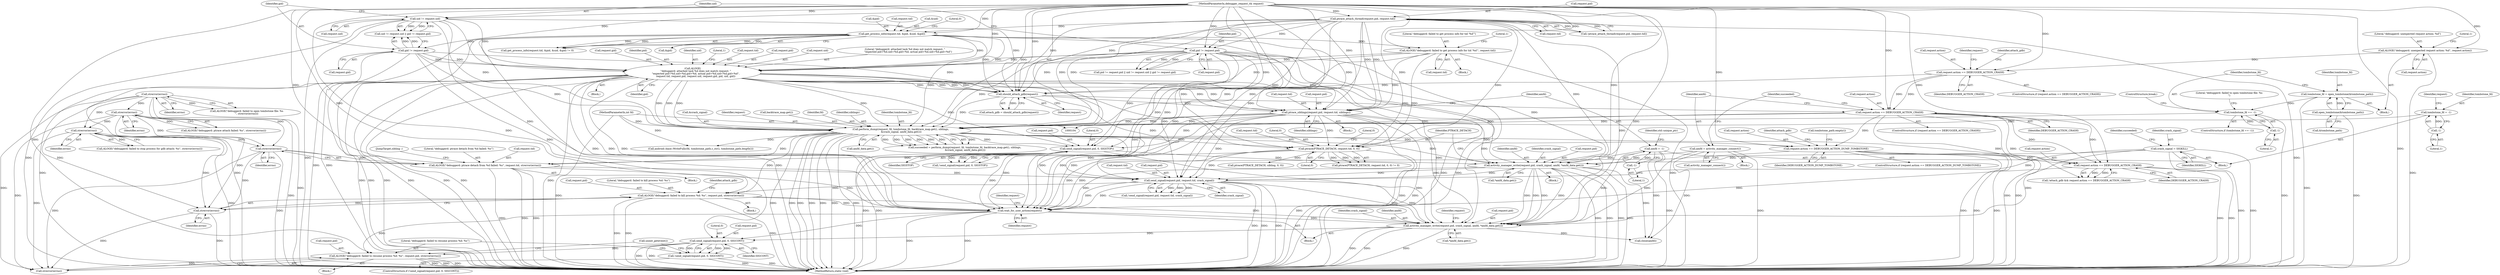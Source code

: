 digraph "0_Android_d7603583f90c2bc6074a4ee2886bd28082d7c65b_1@API" {
"1000430" [label="(Call,send_signal(request.pid, 0, SIGCONT))"];
"1000420" [label="(Call,activity_manager_write(request.pid, crash_signal, amfd, *amfd_data.get()))"];
"1000198" [label="(Call,pid != request.pid)"];
"1000151" [label="(Call,ptrace_attach_thread(request.pid, request.tid))"];
"1000106" [label="(MethodParameterIn,debugger_request_t& request)"];
"1000257" [label="(Call,ptrace_siblings(request.pid, request.tid, siblings))"];
"1000237" [label="(Call,should_attach_gdb(request))"];
"1000177" [label="(Call,get_process_info(request.tid, &pid, &uid, &gid))"];
"1000215" [label="(Call,ALOGE(\n        \"debuggerd: attached task %d does not match request: \"\n        \"expected pid=%d,uid=%d,gid=%d, actual pid=%d,uid=%d,gid=%d\",\n        request.tid, request.pid, request.uid, request.gid, pid, uid, gid))"];
"1000189" [label="(Call,ALOGE(\"debuggerd: failed to get process info for tid '%d'\", request.tid))"];
"1000204" [label="(Call,uid != request.uid)"];
"1000209" [label="(Call,gid != request.gid)"];
"1000166" [label="(Call,request.action == DEBUGGER_ACTION_CRASH)"];
"1000142" [label="(Call,ALOGE(\"debuggerd: unexpected request action: %d\", request.action))"];
"1000399" [label="(Call,send_signal(request.pid, request.tid, crash_signal))"];
"1000304" [label="(Call,perform_dump(request, fd, tombstone_fd, backtrace_map.get(), siblings,\n &crash_signal, amfd_data.get()))"];
"1000277" [label="(Call,request.action == DEBUGGER_ACTION_CRASH)"];
"1000105" [label="(MethodParameterIn,int fd)"];
"1000127" [label="(Call,tombstone_fd == -1)"];
"1000121" [label="(Call,tombstone_fd = open_tombstone(&tombstone_path))"];
"1000123" [label="(Call,open_tombstone(&tombstone_path))"];
"1000129" [label="(Call,-1)"];
"1000110" [label="(Call,tombstone_fd = -1)"];
"1000112" [label="(Call,-1)"];
"1000336" [label="(Call,send_signal(request.pid, 0, SIGSTOP))"];
"1000354" [label="(Call,activity_manager_write(request.pid, crash_signal, amfd, *amfd_data.get()))"];
"1000299" [label="(Call,crash_signal = SIGKILL)"];
"1000283" [label="(Call,amfd = activity_manager_connect())"];
"1000267" [label="(Call,amfd = -1)"];
"1000269" [label="(Call,-1)"];
"1000373" [label="(Call,ALOGE(\"debuggerd: ptrace detach from %d failed: %s\", request.tid, strerror(errno)))"];
"1000364" [label="(Call,ptrace(PTRACE_DETACH, request.tid, 0, 0))"];
"1000378" [label="(Call,strerror(errno))"];
"1000134" [label="(Call,strerror(errno))"];
"1000345" [label="(Call,strerror(errno))"];
"1000161" [label="(Call,strerror(errno))"];
"1000408" [label="(Call,ALOGE(\"debuggerd: failed to kill process %d: %s\", request.pid, strerror(errno)))"];
"1000413" [label="(Call,strerror(errno))"];
"1000418" [label="(Call,wait_for_user_action(request))"];
"1000317" [label="(Call,request.action == DEBUGGER_ACTION_DUMP_TOMBSTONE)"];
"1000391" [label="(Call,request.action == DEBUGGER_ACTION_CRASH)"];
"1000429" [label="(Call,!send_signal(request.pid, 0, SIGCONT))"];
"1000437" [label="(Call,ALOGE(\"debuggerd: failed to resume process %d: %s\", request.pid, strerror(errno)))"];
"1000135" [label="(Identifier,errno)"];
"1000150" [label="(Call,!ptrace_attach_thread(request.pid, request.tid))"];
"1000116" [label="(Identifier,request)"];
"1000272" [label="(Identifier,std::unique_ptr)"];
"1000191" [label="(Call,request.tid)"];
"1000422" [label="(Identifier,request)"];
"1000371" [label="(Literal,0)"];
"1000161" [label="(Call,strerror(errno))"];
"1000378" [label="(Call,strerror(errno))"];
"1000392" [label="(Call,request.action)"];
"1000257" [label="(Call,ptrace_siblings(request.pid, request.tid, siblings))"];
"1000303" [label="(Identifier,succeeded)"];
"1000176" [label="(Call,get_process_info(request.tid, &pid, &uid, &gid) != 0)"];
"1000199" [label="(Identifier,pid)"];
"1000406" [label="(Identifier,crash_signal)"];
"1000360" [label="(Call,*amfd_data.get())"];
"1000179" [label="(Identifier,request)"];
"1000435" [label="(Identifier,SIGCONT)"];
"1000107" [label="(Block,)"];
"1000229" [label="(Identifier,pid)"];
"1000437" [label="(Call,ALOGE(\"debuggerd: failed to resume process %d: %s\", request.pid, strerror(errno)))"];
"1000165" [label="(ControlStructure,if (request.action == DEBUGGER_ACTION_CRASH))"];
"1000143" [label="(Literal,\"debuggerd: unexpected request action: %d\")"];
"1000281" [label="(Identifier,DEBUGGER_ACTION_CRASH)"];
"1000407" [label="(Block,)"];
"1000345" [label="(Call,strerror(errno))"];
"1000304" [label="(Call,perform_dump(request, fd, tombstone_fd, backtrace_map.get(), siblings,\n &crash_signal, amfd_data.get()))"];
"1000391" [label="(Call,request.action == DEBUGGER_ACTION_CRASH)"];
"1000134" [label="(Call,strerror(errno))"];
"1000439" [label="(Call,request.pid)"];
"1000398" [label="(Call,!send_signal(request.pid, request.tid, crash_signal))"];
"1000230" [label="(Identifier,uid)"];
"1000312" [label="(Call,amfd_data.get())"];
"1000282" [label="(Block,)"];
"1000410" [label="(Call,request.pid)"];
"1000419" [label="(Identifier,request)"];
"1000426" [label="(Call,*amfd_data.get())"];
"1000270" [label="(Literal,1)"];
"1000278" [label="(Call,request.action)"];
"1000366" [label="(Call,request.tid)"];
"1000369" [label="(Literal,0)"];
"1000327" [label="(Call,android::base::WriteFully(fd, tombstone_path.c_str(), tombstone_path.length()))"];
"1000183" [label="(Call,&uid)"];
"1000438" [label="(Literal,\"debuggerd: failed to resume process %d: %s\")"];
"1000436" [label="(Block,)"];
"1000380" [label="(JumpTarget,sibling :)"];
"1000434" [label="(Literal,0)"];
"1000118" [label="(Block,)"];
"1000306" [label="(Identifier,fd)"];
"1000123" [label="(Call,open_tombstone(&tombstone_path))"];
"1000185" [label="(Call,&gid)"];
"1000166" [label="(Call,request.action == DEBUGGER_ACTION_CRASH)"];
"1000300" [label="(Identifier,crash_signal)"];
"1000374" [label="(Literal,\"debuggerd: ptrace detach from %d failed: %s\")"];
"1000382" [label="(Call,ptrace(PTRACE_DETACH, sibling, 0, 0))"];
"1000430" [label="(Call,send_signal(request.pid, 0, SIGCONT))"];
"1000340" [label="(Literal,0)"];
"1000373" [label="(Call,ALOGE(\"debuggerd: ptrace detach from %d failed: %s\", request.tid, strerror(errno)))"];
"1000288" [label="(Identifier,succeeded)"];
"1000261" [label="(Call,request.tid)"];
"1000142" [label="(Call,ALOGE(\"debuggerd: unexpected request action: %d\", request.action))"];
"1000127" [label="(Call,tombstone_fd == -1)"];
"1000132" [label="(Call,ALOGE(\"debuggerd: failed to open tombstone file: %s\n\", strerror(errno)))"];
"1000177" [label="(Call,get_process_info(request.tid, &pid, &uid, &gid))"];
"1000277" [label="(Call,request.action == DEBUGGER_ACTION_CRASH)"];
"1000203" [label="(Call,uid != request.uid || gid != request.gid)"];
"1000211" [label="(Call,request.gid)"];
"1000148" [label="(Literal,1)"];
"1000170" [label="(Identifier,DEBUGGER_ACTION_CRASH)"];
"1000236" [label="(Identifier,attach_gdb)"];
"1000418" [label="(Call,wait_for_user_action(request))"];
"1000309" [label="(Identifier,siblings)"];
"1000283" [label="(Call,amfd = activity_manager_connect())"];
"1000299" [label="(Call,crash_signal = SIGKILL)"];
"1000364" [label="(Call,ptrace(PTRACE_DETACH, request.tid, 0, 0))"];
"1000205" [label="(Identifier,uid)"];
"1000167" [label="(Call,request.action)"];
"1000318" [label="(Call,request.action)"];
"1000417" [label="(Block,)"];
"1000363" [label="(Call,ptrace(PTRACE_DETACH, request.tid, 0, 0) != 0)"];
"1000432" [label="(Identifier,request)"];
"1000307" [label="(Identifier,tombstone_fd)"];
"1000190" [label="(Literal,\"debuggerd: failed to get process info for tid '%d'\")"];
"1000359" [label="(Identifier,amfd)"];
"1000346" [label="(Identifier,errno)"];
"1000233" [label="(Literal,1)"];
"1000399" [label="(Call,send_signal(request.pid, request.tid, crash_signal))"];
"1000284" [label="(Identifier,amfd)"];
"1000343" [label="(Call,ALOGE(\"debuggerd: failed to stop process for gdb attach: %s\", strerror(errno)))"];
"1000375" [label="(Call,request.tid)"];
"1000151" [label="(Call,ptrace_attach_thread(request.pid, request.tid))"];
"1000126" [label="(ControlStructure,if (tombstone_fd == -1))"];
"1000235" [label="(Call,attach_gdb = should_attach_gdb(request))"];
"1000332" [label="(Identifier,attach_gdb)"];
"1000237" [label="(Call,should_attach_gdb(request))"];
"1000267" [label="(Call,amfd = -1)"];
"1000421" [label="(Call,request.pid)"];
"1000231" [label="(Identifier,gid)"];
"1000268" [label="(Identifier,amfd)"];
"1000354" [label="(Call,activity_manager_write(request.pid, crash_signal, amfd, *amfd_data.get()))"];
"1000217" [label="(Call,request.tid)"];
"1000403" [label="(Call,request.tid)"];
"1000138" [label="(ControlStructure,break;)"];
"1000129" [label="(Call,-1)"];
"1000128" [label="(Identifier,tombstone_fd)"];
"1000370" [label="(Literal,0)"];
"1000302" [label="(Call,succeeded = perform_dump(request, fd, tombstone_fd, backtrace_map.get(), siblings,\n &crash_signal, amfd_data.get()))"];
"1000111" [label="(Identifier,tombstone_fd)"];
"1000187" [label="(Literal,0)"];
"1000215" [label="(Call,ALOGE(\n        \"debuggerd: attached task %d does not match request: \"\n        \"expected pid=%d,uid=%d,gid=%d, actual pid=%d,uid=%d,gid=%d\",\n        request.tid, request.pid, request.uid, request.gid, pid, uid, gid))"];
"1000424" [label="(Identifier,crash_signal)"];
"1000413" [label="(Call,strerror(errno))"];
"1000317" [label="(Call,request.action == DEBUGGER_ACTION_DUMP_TOMBSTONE)"];
"1000122" [label="(Identifier,tombstone_fd)"];
"1000130" [label="(Literal,1)"];
"1000395" [label="(Identifier,DEBUGGER_ACTION_CRASH)"];
"1000189" [label="(Call,ALOGE(\"debuggerd: failed to get process info for tid '%d'\", request.tid))"];
"1000209" [label="(Call,gid != request.gid)"];
"1000256" [label="(Block,)"];
"1000450" [label="(MethodReturn,static void)"];
"1000445" [label="(Call,close(amfd))"];
"1000188" [label="(Block,)"];
"1000200" [label="(Call,request.pid)"];
"1000181" [label="(Call,&pid)"];
"1000264" [label="(Identifier,siblings)"];
"1000358" [label="(Identifier,crash_signal)"];
"1000206" [label="(Call,request.uid)"];
"1000159" [label="(Call,ALOGE(\"debuggerd: ptrace attach failed: %s\", strerror(errno)))"];
"1000121" [label="(Call,tombstone_fd = open_tombstone(&tombstone_path))"];
"1000310" [label="(Call,&crash_signal)"];
"1000110" [label="(Call,tombstone_fd = -1)"];
"1000429" [label="(Call,!send_signal(request.pid, 0, SIGCONT))"];
"1000195" [label="(Literal,1)"];
"1000112" [label="(Call,-1)"];
"1000220" [label="(Call,request.pid)"];
"1000325" [label="(Call,tombstone_path.empty())"];
"1000431" [label="(Call,request.pid)"];
"1000223" [label="(Call,request.uid)"];
"1000409" [label="(Literal,\"debuggerd: failed to kill process %d: %s\")"];
"1000144" [label="(Call,request.action)"];
"1000388" [label="(Call,!attach_gdb && request.action == DEBUGGER_ACTION_CRASH)"];
"1000124" [label="(Call,&tombstone_path)"];
"1000198" [label="(Call,pid != request.pid)"];
"1000197" [label="(Call,pid != request.pid || uid != request.uid || gid != request.gid)"];
"1000269" [label="(Call,-1)"];
"1000365" [label="(Identifier,PTRACE_DETACH)"];
"1000162" [label="(Identifier,errno)"];
"1000155" [label="(Call,request.tid)"];
"1000425" [label="(Identifier,amfd)"];
"1000416" [label="(Identifier,attach_gdb)"];
"1000204" [label="(Call,uid != request.uid)"];
"1000214" [label="(Block,)"];
"1000216" [label="(Literal,\"debuggerd: attached task %d does not match request: \"\n        \"expected pid=%d,uid=%d,gid=%d, actual pid=%d,uid=%d,gid=%d\")"];
"1000444" [label="(Call,uninit_getevent())"];
"1000210" [label="(Identifier,gid)"];
"1000258" [label="(Call,request.pid)"];
"1000133" [label="(Literal,\"debuggerd: failed to open tombstone file: %s\n\")"];
"1000305" [label="(Identifier,request)"];
"1000372" [label="(Block,)"];
"1000178" [label="(Call,request.tid)"];
"1000113" [label="(Literal,1)"];
"1000341" [label="(Identifier,SIGSTOP)"];
"1000301" [label="(Identifier,SIGKILL)"];
"1000428" [label="(ControlStructure,if (!send_signal(request.pid, 0, SIGCONT)))"];
"1000238" [label="(Identifier,request)"];
"1000408" [label="(Call,ALOGE(\"debuggerd: failed to kill process %d: %s\", request.pid, strerror(errno)))"];
"1000400" [label="(Call,request.pid)"];
"1000308" [label="(Call,backtrace_map.get())"];
"1000335" [label="(Call,!send_signal(request.pid, 0, SIGSTOP))"];
"1000337" [label="(Call,request.pid)"];
"1000355" [label="(Call,request.pid)"];
"1000379" [label="(Identifier,errno)"];
"1000105" [label="(MethodParameterIn,int fd)"];
"1000285" [label="(Call,activity_manager_connect())"];
"1000442" [label="(Call,strerror(errno))"];
"1000152" [label="(Call,request.pid)"];
"1000414" [label="(Identifier,errno)"];
"1000316" [label="(ControlStructure,if (request.action == DEBUGGER_ACTION_DUMP_TOMBSTONE))"];
"1000321" [label="(Identifier,DEBUGGER_ACTION_DUMP_TOMBSTONE)"];
"1000336" [label="(Call,send_signal(request.pid, 0, SIGSTOP))"];
"1000353" [label="(Block,)"];
"1000106" [label="(MethodParameterIn,debugger_request_t& request)"];
"1000276" [label="(ControlStructure,if (request.action == DEBUGGER_ACTION_CRASH))"];
"1000226" [label="(Call,request.gid)"];
"1000420" [label="(Call,activity_manager_write(request.pid, crash_signal, amfd, *amfd_data.get()))"];
"1000430" -> "1000429"  [label="AST: "];
"1000430" -> "1000435"  [label="CFG: "];
"1000431" -> "1000430"  [label="AST: "];
"1000434" -> "1000430"  [label="AST: "];
"1000435" -> "1000430"  [label="AST: "];
"1000429" -> "1000430"  [label="CFG: "];
"1000430" -> "1000450"  [label="DDG: "];
"1000430" -> "1000450"  [label="DDG: "];
"1000430" -> "1000429"  [label="DDG: "];
"1000430" -> "1000429"  [label="DDG: "];
"1000430" -> "1000429"  [label="DDG: "];
"1000420" -> "1000430"  [label="DDG: "];
"1000418" -> "1000430"  [label="DDG: "];
"1000106" -> "1000430"  [label="DDG: "];
"1000430" -> "1000437"  [label="DDG: "];
"1000420" -> "1000417"  [label="AST: "];
"1000420" -> "1000426"  [label="CFG: "];
"1000421" -> "1000420"  [label="AST: "];
"1000424" -> "1000420"  [label="AST: "];
"1000425" -> "1000420"  [label="AST: "];
"1000426" -> "1000420"  [label="AST: "];
"1000432" -> "1000420"  [label="CFG: "];
"1000420" -> "1000450"  [label="DDG: "];
"1000420" -> "1000450"  [label="DDG: "];
"1000420" -> "1000450"  [label="DDG: "];
"1000198" -> "1000420"  [label="DDG: "];
"1000151" -> "1000420"  [label="DDG: "];
"1000257" -> "1000420"  [label="DDG: "];
"1000399" -> "1000420"  [label="DDG: "];
"1000399" -> "1000420"  [label="DDG: "];
"1000408" -> "1000420"  [label="DDG: "];
"1000215" -> "1000420"  [label="DDG: "];
"1000418" -> "1000420"  [label="DDG: "];
"1000336" -> "1000420"  [label="DDG: "];
"1000354" -> "1000420"  [label="DDG: "];
"1000354" -> "1000420"  [label="DDG: "];
"1000354" -> "1000420"  [label="DDG: "];
"1000354" -> "1000420"  [label="DDG: "];
"1000106" -> "1000420"  [label="DDG: "];
"1000299" -> "1000420"  [label="DDG: "];
"1000283" -> "1000420"  [label="DDG: "];
"1000267" -> "1000420"  [label="DDG: "];
"1000420" -> "1000445"  [label="DDG: "];
"1000198" -> "1000197"  [label="AST: "];
"1000198" -> "1000200"  [label="CFG: "];
"1000199" -> "1000198"  [label="AST: "];
"1000200" -> "1000198"  [label="AST: "];
"1000205" -> "1000198"  [label="CFG: "];
"1000197" -> "1000198"  [label="CFG: "];
"1000198" -> "1000450"  [label="DDG: "];
"1000198" -> "1000450"  [label="DDG: "];
"1000198" -> "1000197"  [label="DDG: "];
"1000198" -> "1000197"  [label="DDG: "];
"1000151" -> "1000198"  [label="DDG: "];
"1000106" -> "1000198"  [label="DDG: "];
"1000198" -> "1000215"  [label="DDG: "];
"1000198" -> "1000215"  [label="DDG: "];
"1000198" -> "1000237"  [label="DDG: "];
"1000198" -> "1000257"  [label="DDG: "];
"1000198" -> "1000304"  [label="DDG: "];
"1000198" -> "1000336"  [label="DDG: "];
"1000198" -> "1000354"  [label="DDG: "];
"1000198" -> "1000399"  [label="DDG: "];
"1000198" -> "1000418"  [label="DDG: "];
"1000151" -> "1000150"  [label="AST: "];
"1000151" -> "1000155"  [label="CFG: "];
"1000152" -> "1000151"  [label="AST: "];
"1000155" -> "1000151"  [label="AST: "];
"1000150" -> "1000151"  [label="CFG: "];
"1000151" -> "1000450"  [label="DDG: "];
"1000151" -> "1000150"  [label="DDG: "];
"1000151" -> "1000150"  [label="DDG: "];
"1000106" -> "1000151"  [label="DDG: "];
"1000151" -> "1000177"  [label="DDG: "];
"1000151" -> "1000237"  [label="DDG: "];
"1000151" -> "1000237"  [label="DDG: "];
"1000151" -> "1000257"  [label="DDG: "];
"1000151" -> "1000257"  [label="DDG: "];
"1000151" -> "1000304"  [label="DDG: "];
"1000151" -> "1000304"  [label="DDG: "];
"1000151" -> "1000336"  [label="DDG: "];
"1000151" -> "1000354"  [label="DDG: "];
"1000151" -> "1000364"  [label="DDG: "];
"1000151" -> "1000399"  [label="DDG: "];
"1000151" -> "1000418"  [label="DDG: "];
"1000106" -> "1000104"  [label="AST: "];
"1000106" -> "1000450"  [label="DDG: "];
"1000106" -> "1000142"  [label="DDG: "];
"1000106" -> "1000166"  [label="DDG: "];
"1000106" -> "1000177"  [label="DDG: "];
"1000106" -> "1000189"  [label="DDG: "];
"1000106" -> "1000204"  [label="DDG: "];
"1000106" -> "1000209"  [label="DDG: "];
"1000106" -> "1000215"  [label="DDG: "];
"1000106" -> "1000237"  [label="DDG: "];
"1000106" -> "1000257"  [label="DDG: "];
"1000106" -> "1000277"  [label="DDG: "];
"1000106" -> "1000304"  [label="DDG: "];
"1000106" -> "1000317"  [label="DDG: "];
"1000106" -> "1000336"  [label="DDG: "];
"1000106" -> "1000354"  [label="DDG: "];
"1000106" -> "1000364"  [label="DDG: "];
"1000106" -> "1000373"  [label="DDG: "];
"1000106" -> "1000391"  [label="DDG: "];
"1000106" -> "1000399"  [label="DDG: "];
"1000106" -> "1000408"  [label="DDG: "];
"1000106" -> "1000418"  [label="DDG: "];
"1000106" -> "1000437"  [label="DDG: "];
"1000257" -> "1000256"  [label="AST: "];
"1000257" -> "1000264"  [label="CFG: "];
"1000258" -> "1000257"  [label="AST: "];
"1000261" -> "1000257"  [label="AST: "];
"1000264" -> "1000257"  [label="AST: "];
"1000268" -> "1000257"  [label="CFG: "];
"1000257" -> "1000450"  [label="DDG: "];
"1000257" -> "1000450"  [label="DDG: "];
"1000237" -> "1000257"  [label="DDG: "];
"1000215" -> "1000257"  [label="DDG: "];
"1000215" -> "1000257"  [label="DDG: "];
"1000177" -> "1000257"  [label="DDG: "];
"1000189" -> "1000257"  [label="DDG: "];
"1000257" -> "1000304"  [label="DDG: "];
"1000257" -> "1000304"  [label="DDG: "];
"1000257" -> "1000304"  [label="DDG: "];
"1000257" -> "1000336"  [label="DDG: "];
"1000257" -> "1000354"  [label="DDG: "];
"1000257" -> "1000364"  [label="DDG: "];
"1000257" -> "1000399"  [label="DDG: "];
"1000257" -> "1000418"  [label="DDG: "];
"1000237" -> "1000235"  [label="AST: "];
"1000237" -> "1000238"  [label="CFG: "];
"1000238" -> "1000237"  [label="AST: "];
"1000235" -> "1000237"  [label="CFG: "];
"1000237" -> "1000235"  [label="DDG: "];
"1000177" -> "1000237"  [label="DDG: "];
"1000215" -> "1000237"  [label="DDG: "];
"1000215" -> "1000237"  [label="DDG: "];
"1000215" -> "1000237"  [label="DDG: "];
"1000215" -> "1000237"  [label="DDG: "];
"1000204" -> "1000237"  [label="DDG: "];
"1000189" -> "1000237"  [label="DDG: "];
"1000209" -> "1000237"  [label="DDG: "];
"1000166" -> "1000237"  [label="DDG: "];
"1000237" -> "1000277"  [label="DDG: "];
"1000237" -> "1000304"  [label="DDG: "];
"1000177" -> "1000176"  [label="AST: "];
"1000177" -> "1000185"  [label="CFG: "];
"1000178" -> "1000177"  [label="AST: "];
"1000181" -> "1000177"  [label="AST: "];
"1000183" -> "1000177"  [label="AST: "];
"1000185" -> "1000177"  [label="AST: "];
"1000187" -> "1000177"  [label="CFG: "];
"1000177" -> "1000450"  [label="DDG: "];
"1000177" -> "1000450"  [label="DDG: "];
"1000177" -> "1000450"  [label="DDG: "];
"1000177" -> "1000176"  [label="DDG: "];
"1000177" -> "1000176"  [label="DDG: "];
"1000177" -> "1000176"  [label="DDG: "];
"1000177" -> "1000176"  [label="DDG: "];
"1000177" -> "1000189"  [label="DDG: "];
"1000177" -> "1000215"  [label="DDG: "];
"1000177" -> "1000304"  [label="DDG: "];
"1000177" -> "1000364"  [label="DDG: "];
"1000215" -> "1000214"  [label="AST: "];
"1000215" -> "1000231"  [label="CFG: "];
"1000216" -> "1000215"  [label="AST: "];
"1000217" -> "1000215"  [label="AST: "];
"1000220" -> "1000215"  [label="AST: "];
"1000223" -> "1000215"  [label="AST: "];
"1000226" -> "1000215"  [label="AST: "];
"1000229" -> "1000215"  [label="AST: "];
"1000230" -> "1000215"  [label="AST: "];
"1000231" -> "1000215"  [label="AST: "];
"1000233" -> "1000215"  [label="CFG: "];
"1000215" -> "1000450"  [label="DDG: "];
"1000215" -> "1000450"  [label="DDG: "];
"1000215" -> "1000450"  [label="DDG: "];
"1000215" -> "1000450"  [label="DDG: "];
"1000215" -> "1000450"  [label="DDG: "];
"1000215" -> "1000450"  [label="DDG: "];
"1000215" -> "1000450"  [label="DDG: "];
"1000189" -> "1000215"  [label="DDG: "];
"1000204" -> "1000215"  [label="DDG: "];
"1000204" -> "1000215"  [label="DDG: "];
"1000209" -> "1000215"  [label="DDG: "];
"1000209" -> "1000215"  [label="DDG: "];
"1000215" -> "1000304"  [label="DDG: "];
"1000215" -> "1000304"  [label="DDG: "];
"1000215" -> "1000304"  [label="DDG: "];
"1000215" -> "1000304"  [label="DDG: "];
"1000215" -> "1000336"  [label="DDG: "];
"1000215" -> "1000354"  [label="DDG: "];
"1000215" -> "1000364"  [label="DDG: "];
"1000215" -> "1000399"  [label="DDG: "];
"1000215" -> "1000418"  [label="DDG: "];
"1000215" -> "1000418"  [label="DDG: "];
"1000215" -> "1000418"  [label="DDG: "];
"1000189" -> "1000188"  [label="AST: "];
"1000189" -> "1000191"  [label="CFG: "];
"1000190" -> "1000189"  [label="AST: "];
"1000191" -> "1000189"  [label="AST: "];
"1000195" -> "1000189"  [label="CFG: "];
"1000189" -> "1000450"  [label="DDG: "];
"1000189" -> "1000304"  [label="DDG: "];
"1000189" -> "1000364"  [label="DDG: "];
"1000204" -> "1000203"  [label="AST: "];
"1000204" -> "1000206"  [label="CFG: "];
"1000205" -> "1000204"  [label="AST: "];
"1000206" -> "1000204"  [label="AST: "];
"1000210" -> "1000204"  [label="CFG: "];
"1000203" -> "1000204"  [label="CFG: "];
"1000204" -> "1000450"  [label="DDG: "];
"1000204" -> "1000450"  [label="DDG: "];
"1000204" -> "1000203"  [label="DDG: "];
"1000204" -> "1000203"  [label="DDG: "];
"1000204" -> "1000304"  [label="DDG: "];
"1000204" -> "1000418"  [label="DDG: "];
"1000209" -> "1000203"  [label="AST: "];
"1000209" -> "1000211"  [label="CFG: "];
"1000210" -> "1000209"  [label="AST: "];
"1000211" -> "1000209"  [label="AST: "];
"1000203" -> "1000209"  [label="CFG: "];
"1000209" -> "1000450"  [label="DDG: "];
"1000209" -> "1000450"  [label="DDG: "];
"1000209" -> "1000203"  [label="DDG: "];
"1000209" -> "1000203"  [label="DDG: "];
"1000209" -> "1000304"  [label="DDG: "];
"1000209" -> "1000418"  [label="DDG: "];
"1000166" -> "1000165"  [label="AST: "];
"1000166" -> "1000170"  [label="CFG: "];
"1000167" -> "1000166"  [label="AST: "];
"1000170" -> "1000166"  [label="AST: "];
"1000179" -> "1000166"  [label="CFG: "];
"1000236" -> "1000166"  [label="CFG: "];
"1000142" -> "1000166"  [label="DDG: "];
"1000166" -> "1000277"  [label="DDG: "];
"1000166" -> "1000277"  [label="DDG: "];
"1000142" -> "1000118"  [label="AST: "];
"1000142" -> "1000144"  [label="CFG: "];
"1000143" -> "1000142"  [label="AST: "];
"1000144" -> "1000142"  [label="AST: "];
"1000148" -> "1000142"  [label="CFG: "];
"1000142" -> "1000450"  [label="DDG: "];
"1000399" -> "1000398"  [label="AST: "];
"1000399" -> "1000406"  [label="CFG: "];
"1000400" -> "1000399"  [label="AST: "];
"1000403" -> "1000399"  [label="AST: "];
"1000406" -> "1000399"  [label="AST: "];
"1000398" -> "1000399"  [label="CFG: "];
"1000399" -> "1000450"  [label="DDG: "];
"1000399" -> "1000450"  [label="DDG: "];
"1000399" -> "1000450"  [label="DDG: "];
"1000399" -> "1000398"  [label="DDG: "];
"1000399" -> "1000398"  [label="DDG: "];
"1000399" -> "1000398"  [label="DDG: "];
"1000304" -> "1000399"  [label="DDG: "];
"1000336" -> "1000399"  [label="DDG: "];
"1000354" -> "1000399"  [label="DDG: "];
"1000354" -> "1000399"  [label="DDG: "];
"1000373" -> "1000399"  [label="DDG: "];
"1000364" -> "1000399"  [label="DDG: "];
"1000299" -> "1000399"  [label="DDG: "];
"1000399" -> "1000408"  [label="DDG: "];
"1000399" -> "1000418"  [label="DDG: "];
"1000399" -> "1000418"  [label="DDG: "];
"1000304" -> "1000302"  [label="AST: "];
"1000304" -> "1000312"  [label="CFG: "];
"1000305" -> "1000304"  [label="AST: "];
"1000306" -> "1000304"  [label="AST: "];
"1000307" -> "1000304"  [label="AST: "];
"1000308" -> "1000304"  [label="AST: "];
"1000309" -> "1000304"  [label="AST: "];
"1000310" -> "1000304"  [label="AST: "];
"1000312" -> "1000304"  [label="AST: "];
"1000302" -> "1000304"  [label="CFG: "];
"1000304" -> "1000450"  [label="DDG: "];
"1000304" -> "1000450"  [label="DDG: "];
"1000304" -> "1000450"  [label="DDG: "];
"1000304" -> "1000450"  [label="DDG: "];
"1000304" -> "1000450"  [label="DDG: "];
"1000304" -> "1000450"  [label="DDG: "];
"1000304" -> "1000450"  [label="DDG: "];
"1000304" -> "1000302"  [label="DDG: "];
"1000304" -> "1000302"  [label="DDG: "];
"1000304" -> "1000302"  [label="DDG: "];
"1000304" -> "1000302"  [label="DDG: "];
"1000304" -> "1000302"  [label="DDG: "];
"1000304" -> "1000302"  [label="DDG: "];
"1000304" -> "1000302"  [label="DDG: "];
"1000277" -> "1000304"  [label="DDG: "];
"1000105" -> "1000304"  [label="DDG: "];
"1000127" -> "1000304"  [label="DDG: "];
"1000110" -> "1000304"  [label="DDG: "];
"1000304" -> "1000317"  [label="DDG: "];
"1000304" -> "1000327"  [label="DDG: "];
"1000304" -> "1000336"  [label="DDG: "];
"1000304" -> "1000354"  [label="DDG: "];
"1000304" -> "1000364"  [label="DDG: "];
"1000304" -> "1000373"  [label="DDG: "];
"1000304" -> "1000391"  [label="DDG: "];
"1000304" -> "1000408"  [label="DDG: "];
"1000304" -> "1000418"  [label="DDG: "];
"1000277" -> "1000276"  [label="AST: "];
"1000277" -> "1000281"  [label="CFG: "];
"1000278" -> "1000277"  [label="AST: "];
"1000281" -> "1000277"  [label="AST: "];
"1000284" -> "1000277"  [label="CFG: "];
"1000288" -> "1000277"  [label="CFG: "];
"1000277" -> "1000450"  [label="DDG: "];
"1000277" -> "1000450"  [label="DDG: "];
"1000277" -> "1000317"  [label="DDG: "];
"1000277" -> "1000388"  [label="DDG: "];
"1000277" -> "1000391"  [label="DDG: "];
"1000277" -> "1000391"  [label="DDG: "];
"1000277" -> "1000418"  [label="DDG: "];
"1000105" -> "1000104"  [label="AST: "];
"1000105" -> "1000450"  [label="DDG: "];
"1000105" -> "1000327"  [label="DDG: "];
"1000127" -> "1000126"  [label="AST: "];
"1000127" -> "1000129"  [label="CFG: "];
"1000128" -> "1000127"  [label="AST: "];
"1000129" -> "1000127"  [label="AST: "];
"1000133" -> "1000127"  [label="CFG: "];
"1000138" -> "1000127"  [label="CFG: "];
"1000127" -> "1000450"  [label="DDG: "];
"1000121" -> "1000127"  [label="DDG: "];
"1000129" -> "1000127"  [label="DDG: "];
"1000121" -> "1000118"  [label="AST: "];
"1000121" -> "1000123"  [label="CFG: "];
"1000122" -> "1000121"  [label="AST: "];
"1000123" -> "1000121"  [label="AST: "];
"1000128" -> "1000121"  [label="CFG: "];
"1000121" -> "1000450"  [label="DDG: "];
"1000123" -> "1000121"  [label="DDG: "];
"1000123" -> "1000124"  [label="CFG: "];
"1000124" -> "1000123"  [label="AST: "];
"1000123" -> "1000450"  [label="DDG: "];
"1000129" -> "1000130"  [label="CFG: "];
"1000130" -> "1000129"  [label="AST: "];
"1000110" -> "1000107"  [label="AST: "];
"1000110" -> "1000112"  [label="CFG: "];
"1000111" -> "1000110"  [label="AST: "];
"1000112" -> "1000110"  [label="AST: "];
"1000116" -> "1000110"  [label="CFG: "];
"1000112" -> "1000110"  [label="DDG: "];
"1000112" -> "1000113"  [label="CFG: "];
"1000113" -> "1000112"  [label="AST: "];
"1000336" -> "1000335"  [label="AST: "];
"1000336" -> "1000341"  [label="CFG: "];
"1000337" -> "1000336"  [label="AST: "];
"1000340" -> "1000336"  [label="AST: "];
"1000341" -> "1000336"  [label="AST: "];
"1000335" -> "1000336"  [label="CFG: "];
"1000336" -> "1000450"  [label="DDG: "];
"1000336" -> "1000450"  [label="DDG: "];
"1000336" -> "1000335"  [label="DDG: "];
"1000336" -> "1000335"  [label="DDG: "];
"1000336" -> "1000335"  [label="DDG: "];
"1000336" -> "1000354"  [label="DDG: "];
"1000336" -> "1000418"  [label="DDG: "];
"1000354" -> "1000353"  [label="AST: "];
"1000354" -> "1000360"  [label="CFG: "];
"1000355" -> "1000354"  [label="AST: "];
"1000358" -> "1000354"  [label="AST: "];
"1000359" -> "1000354"  [label="AST: "];
"1000360" -> "1000354"  [label="AST: "];
"1000365" -> "1000354"  [label="CFG: "];
"1000354" -> "1000450"  [label="DDG: "];
"1000354" -> "1000450"  [label="DDG: "];
"1000354" -> "1000450"  [label="DDG: "];
"1000354" -> "1000450"  [label="DDG: "];
"1000299" -> "1000354"  [label="DDG: "];
"1000283" -> "1000354"  [label="DDG: "];
"1000267" -> "1000354"  [label="DDG: "];
"1000354" -> "1000418"  [label="DDG: "];
"1000354" -> "1000445"  [label="DDG: "];
"1000299" -> "1000107"  [label="AST: "];
"1000299" -> "1000301"  [label="CFG: "];
"1000300" -> "1000299"  [label="AST: "];
"1000301" -> "1000299"  [label="AST: "];
"1000303" -> "1000299"  [label="CFG: "];
"1000299" -> "1000450"  [label="DDG: "];
"1000299" -> "1000450"  [label="DDG: "];
"1000283" -> "1000282"  [label="AST: "];
"1000283" -> "1000285"  [label="CFG: "];
"1000284" -> "1000283"  [label="AST: "];
"1000285" -> "1000283"  [label="AST: "];
"1000288" -> "1000283"  [label="CFG: "];
"1000283" -> "1000450"  [label="DDG: "];
"1000283" -> "1000445"  [label="DDG: "];
"1000267" -> "1000107"  [label="AST: "];
"1000267" -> "1000269"  [label="CFG: "];
"1000268" -> "1000267"  [label="AST: "];
"1000269" -> "1000267"  [label="AST: "];
"1000272" -> "1000267"  [label="CFG: "];
"1000267" -> "1000450"  [label="DDG: "];
"1000269" -> "1000267"  [label="DDG: "];
"1000267" -> "1000445"  [label="DDG: "];
"1000269" -> "1000270"  [label="CFG: "];
"1000270" -> "1000269"  [label="AST: "];
"1000373" -> "1000372"  [label="AST: "];
"1000373" -> "1000378"  [label="CFG: "];
"1000374" -> "1000373"  [label="AST: "];
"1000375" -> "1000373"  [label="AST: "];
"1000378" -> "1000373"  [label="AST: "];
"1000380" -> "1000373"  [label="CFG: "];
"1000373" -> "1000450"  [label="DDG: "];
"1000373" -> "1000450"  [label="DDG: "];
"1000373" -> "1000450"  [label="DDG: "];
"1000364" -> "1000373"  [label="DDG: "];
"1000378" -> "1000373"  [label="DDG: "];
"1000373" -> "1000418"  [label="DDG: "];
"1000364" -> "1000363"  [label="AST: "];
"1000364" -> "1000370"  [label="CFG: "];
"1000365" -> "1000364"  [label="AST: "];
"1000366" -> "1000364"  [label="AST: "];
"1000369" -> "1000364"  [label="AST: "];
"1000370" -> "1000364"  [label="AST: "];
"1000371" -> "1000364"  [label="CFG: "];
"1000364" -> "1000450"  [label="DDG: "];
"1000364" -> "1000363"  [label="DDG: "];
"1000364" -> "1000363"  [label="DDG: "];
"1000364" -> "1000363"  [label="DDG: "];
"1000364" -> "1000382"  [label="DDG: "];
"1000364" -> "1000418"  [label="DDG: "];
"1000378" -> "1000379"  [label="CFG: "];
"1000379" -> "1000378"  [label="AST: "];
"1000378" -> "1000450"  [label="DDG: "];
"1000134" -> "1000378"  [label="DDG: "];
"1000345" -> "1000378"  [label="DDG: "];
"1000161" -> "1000378"  [label="DDG: "];
"1000378" -> "1000413"  [label="DDG: "];
"1000378" -> "1000442"  [label="DDG: "];
"1000134" -> "1000132"  [label="AST: "];
"1000134" -> "1000135"  [label="CFG: "];
"1000135" -> "1000134"  [label="AST: "];
"1000132" -> "1000134"  [label="CFG: "];
"1000134" -> "1000450"  [label="DDG: "];
"1000134" -> "1000132"  [label="DDG: "];
"1000134" -> "1000161"  [label="DDG: "];
"1000134" -> "1000345"  [label="DDG: "];
"1000134" -> "1000413"  [label="DDG: "];
"1000134" -> "1000442"  [label="DDG: "];
"1000345" -> "1000343"  [label="AST: "];
"1000345" -> "1000346"  [label="CFG: "];
"1000346" -> "1000345"  [label="AST: "];
"1000343" -> "1000345"  [label="CFG: "];
"1000345" -> "1000450"  [label="DDG: "];
"1000345" -> "1000343"  [label="DDG: "];
"1000161" -> "1000345"  [label="DDG: "];
"1000345" -> "1000413"  [label="DDG: "];
"1000345" -> "1000442"  [label="DDG: "];
"1000161" -> "1000159"  [label="AST: "];
"1000161" -> "1000162"  [label="CFG: "];
"1000162" -> "1000161"  [label="AST: "];
"1000159" -> "1000161"  [label="CFG: "];
"1000161" -> "1000450"  [label="DDG: "];
"1000161" -> "1000159"  [label="DDG: "];
"1000161" -> "1000413"  [label="DDG: "];
"1000161" -> "1000442"  [label="DDG: "];
"1000408" -> "1000407"  [label="AST: "];
"1000408" -> "1000413"  [label="CFG: "];
"1000409" -> "1000408"  [label="AST: "];
"1000410" -> "1000408"  [label="AST: "];
"1000413" -> "1000408"  [label="AST: "];
"1000416" -> "1000408"  [label="CFG: "];
"1000408" -> "1000450"  [label="DDG: "];
"1000408" -> "1000450"  [label="DDG: "];
"1000408" -> "1000450"  [label="DDG: "];
"1000413" -> "1000408"  [label="DDG: "];
"1000408" -> "1000418"  [label="DDG: "];
"1000413" -> "1000414"  [label="CFG: "];
"1000414" -> "1000413"  [label="AST: "];
"1000413" -> "1000450"  [label="DDG: "];
"1000413" -> "1000442"  [label="DDG: "];
"1000418" -> "1000417"  [label="AST: "];
"1000418" -> "1000419"  [label="CFG: "];
"1000419" -> "1000418"  [label="AST: "];
"1000422" -> "1000418"  [label="CFG: "];
"1000418" -> "1000450"  [label="DDG: "];
"1000418" -> "1000450"  [label="DDG: "];
"1000317" -> "1000418"  [label="DDG: "];
"1000391" -> "1000418"  [label="DDG: "];
"1000418" -> "1000437"  [label="DDG: "];
"1000317" -> "1000316"  [label="AST: "];
"1000317" -> "1000321"  [label="CFG: "];
"1000318" -> "1000317"  [label="AST: "];
"1000321" -> "1000317"  [label="AST: "];
"1000325" -> "1000317"  [label="CFG: "];
"1000332" -> "1000317"  [label="CFG: "];
"1000317" -> "1000450"  [label="DDG: "];
"1000317" -> "1000450"  [label="DDG: "];
"1000317" -> "1000450"  [label="DDG: "];
"1000317" -> "1000391"  [label="DDG: "];
"1000391" -> "1000388"  [label="AST: "];
"1000391" -> "1000395"  [label="CFG: "];
"1000392" -> "1000391"  [label="AST: "];
"1000395" -> "1000391"  [label="AST: "];
"1000388" -> "1000391"  [label="CFG: "];
"1000391" -> "1000450"  [label="DDG: "];
"1000391" -> "1000450"  [label="DDG: "];
"1000391" -> "1000388"  [label="DDG: "];
"1000391" -> "1000388"  [label="DDG: "];
"1000429" -> "1000428"  [label="AST: "];
"1000438" -> "1000429"  [label="CFG: "];
"1000444" -> "1000429"  [label="CFG: "];
"1000429" -> "1000450"  [label="DDG: "];
"1000429" -> "1000450"  [label="DDG: "];
"1000437" -> "1000436"  [label="AST: "];
"1000437" -> "1000442"  [label="CFG: "];
"1000438" -> "1000437"  [label="AST: "];
"1000439" -> "1000437"  [label="AST: "];
"1000442" -> "1000437"  [label="AST: "];
"1000444" -> "1000437"  [label="CFG: "];
"1000437" -> "1000450"  [label="DDG: "];
"1000437" -> "1000450"  [label="DDG: "];
"1000437" -> "1000450"  [label="DDG: "];
"1000442" -> "1000437"  [label="DDG: "];
}
